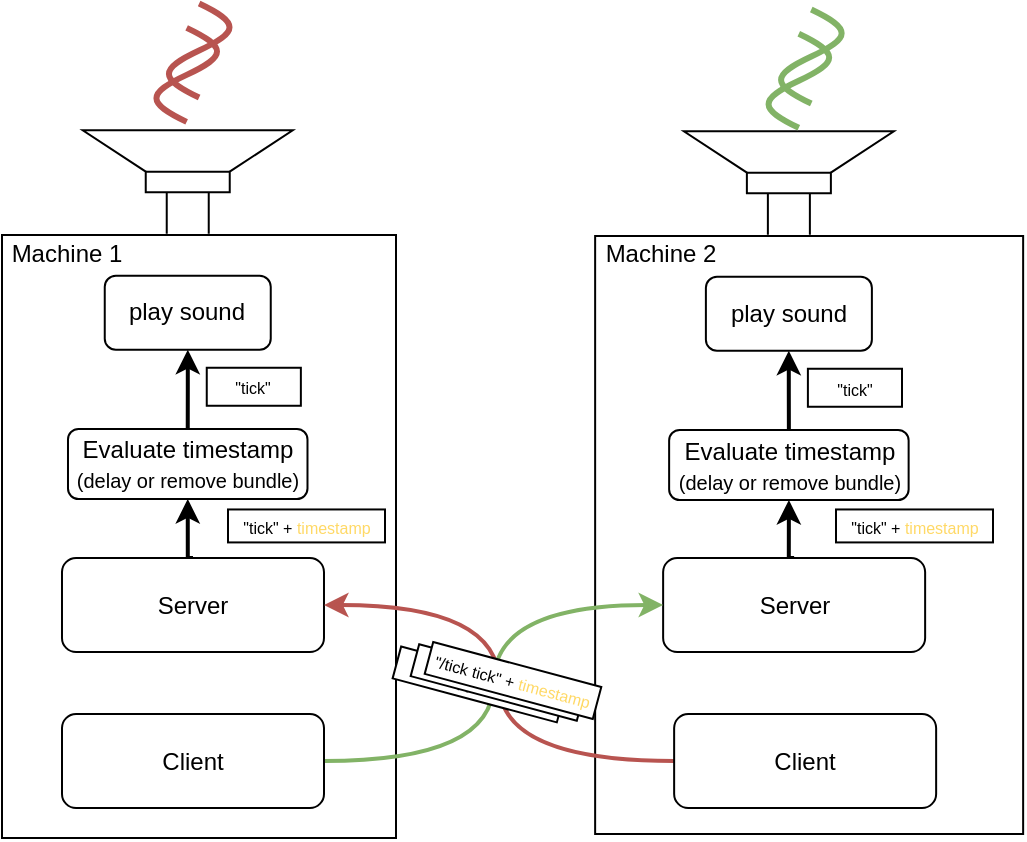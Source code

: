 <mxfile version="26.2.14">
  <diagram name="Page-1" id="QS_UrpabBJZtdD8J2AG7">
    <mxGraphModel dx="906" dy="493" grid="0" gridSize="10" guides="1" tooltips="1" connect="1" arrows="1" fold="1" page="1" pageScale="1" pageWidth="850" pageHeight="1100" math="0" shadow="0">
      <root>
        <mxCell id="0" />
        <mxCell id="1" parent="0" />
        <mxCell id="1s6SMQwYfVpw13C6PoIe-64" value="" style="rounded=0;whiteSpace=wrap;html=1;fillColor=none;rotation=0;" vertex="1" parent="1">
          <mxGeometry x="1132.57" y="417" width="214" height="299" as="geometry" />
        </mxCell>
        <mxCell id="1s6SMQwYfVpw13C6PoIe-65" value="Machine 2" style="text;html=1;strokeColor=none;fillColor=none;align=center;verticalAlign=middle;whiteSpace=wrap;rounded=0;rotation=0;" vertex="1" parent="1">
          <mxGeometry x="1132.57" y="417" width="65.43" height="18" as="geometry" />
        </mxCell>
        <mxCell id="1s6SMQwYfVpw13C6PoIe-66" value="play sound" style="rounded=1;whiteSpace=wrap;html=1;rotation=0;" vertex="1" parent="1">
          <mxGeometry x="1187.947" y="437.382" width="83" height="37" as="geometry" />
        </mxCell>
        <mxCell id="1s6SMQwYfVpw13C6PoIe-67" value="" style="pointerEvents=1;verticalLabelPosition=bottom;shadow=0;dashed=0;align=center;html=1;verticalAlign=top;shape=mxgraph.electrical.electro-mechanical.loudspeaker;rotation=-90;" vertex="1" parent="1">
          <mxGeometry x="1203.55" y="338" width="51.78" height="105" as="geometry" />
        </mxCell>
        <mxCell id="1s6SMQwYfVpw13C6PoIe-68" style="edgeStyle=orthogonalEdgeStyle;rounded=0;orthogonalLoop=1;jettySize=auto;html=1;exitX=0.5;exitY=0;exitDx=0;exitDy=0;entryX=0.5;entryY=1;entryDx=0;entryDy=0;strokeWidth=2;" edge="1" parent="1" source="1s6SMQwYfVpw13C6PoIe-69" target="1s6SMQwYfVpw13C6PoIe-71">
          <mxGeometry relative="1" as="geometry" />
        </mxCell>
        <mxCell id="1s6SMQwYfVpw13C6PoIe-69" value="Server" style="rounded=1;whiteSpace=wrap;html=1;rotation=0;" vertex="1" parent="1">
          <mxGeometry x="1166.567" y="578.002" width="131" height="47" as="geometry" />
        </mxCell>
        <mxCell id="1s6SMQwYfVpw13C6PoIe-70" style="edgeStyle=orthogonalEdgeStyle;rounded=0;orthogonalLoop=1;jettySize=auto;html=1;exitX=0.5;exitY=0;exitDx=0;exitDy=0;strokeWidth=2;" edge="1" parent="1" source="1s6SMQwYfVpw13C6PoIe-71" target="1s6SMQwYfVpw13C6PoIe-66">
          <mxGeometry relative="1" as="geometry" />
        </mxCell>
        <mxCell id="1s6SMQwYfVpw13C6PoIe-71" value="Evaluate timestamp&lt;br&gt;&lt;font style=&quot;font-size: 10px;&quot;&gt;(delay or remove bundle)&lt;/font&gt;" style="rounded=1;whiteSpace=wrap;html=1;rotation=0;" vertex="1" parent="1">
          <mxGeometry x="1169.567" y="514.002" width="119.75" height="35" as="geometry" />
        </mxCell>
        <mxCell id="1s6SMQwYfVpw13C6PoIe-72" value="&lt;font style=&quot;font-size: 8px;&quot;&gt;&quot;tick&quot;&lt;/font&gt;" style="rounded=0;whiteSpace=wrap;html=1;rotation=0;" vertex="1" parent="1">
          <mxGeometry x="1238.95" y="483.38" width="47.05" height="19" as="geometry" />
        </mxCell>
        <mxCell id="1s6SMQwYfVpw13C6PoIe-76" value="" style="rounded=0;whiteSpace=wrap;html=1;fillColor=none;rotation=0;" vertex="1" parent="1">
          <mxGeometry x="836" y="416.5" width="197" height="301.5" as="geometry" />
        </mxCell>
        <mxCell id="1s6SMQwYfVpw13C6PoIe-77" value="Machine 1" style="text;html=1;strokeColor=none;fillColor=none;align=center;verticalAlign=middle;whiteSpace=wrap;rounded=0;rotation=0;" vertex="1" parent="1">
          <mxGeometry x="836" y="417" width="65.43" height="18" as="geometry" />
        </mxCell>
        <mxCell id="1s6SMQwYfVpw13C6PoIe-78" value="play sound" style="rounded=1;whiteSpace=wrap;html=1;rotation=0;" vertex="1" parent="1">
          <mxGeometry x="887.377" y="436.882" width="83" height="37" as="geometry" />
        </mxCell>
        <mxCell id="1s6SMQwYfVpw13C6PoIe-79" value="" style="pointerEvents=1;verticalLabelPosition=bottom;shadow=0;dashed=0;align=center;html=1;verticalAlign=top;shape=mxgraph.electrical.electro-mechanical.loudspeaker;rotation=-90;" vertex="1" parent="1">
          <mxGeometry x="902.98" y="337.5" width="51.78" height="105" as="geometry" />
        </mxCell>
        <mxCell id="1s6SMQwYfVpw13C6PoIe-80" style="edgeStyle=orthogonalEdgeStyle;rounded=0;orthogonalLoop=1;jettySize=auto;html=1;exitX=0.5;exitY=0;exitDx=0;exitDy=0;entryX=0.5;entryY=1;entryDx=0;entryDy=0;strokeWidth=2;" edge="1" parent="1" source="1s6SMQwYfVpw13C6PoIe-81" target="1s6SMQwYfVpw13C6PoIe-83">
          <mxGeometry relative="1" as="geometry" />
        </mxCell>
        <mxCell id="1s6SMQwYfVpw13C6PoIe-81" value="Server" style="rounded=1;whiteSpace=wrap;html=1;rotation=0;" vertex="1" parent="1">
          <mxGeometry x="865.997" y="578.002" width="131" height="47" as="geometry" />
        </mxCell>
        <mxCell id="1s6SMQwYfVpw13C6PoIe-82" style="edgeStyle=orthogonalEdgeStyle;rounded=0;orthogonalLoop=1;jettySize=auto;html=1;exitX=0.5;exitY=0;exitDx=0;exitDy=0;strokeWidth=2;" edge="1" parent="1" source="1s6SMQwYfVpw13C6PoIe-83" target="1s6SMQwYfVpw13C6PoIe-78">
          <mxGeometry relative="1" as="geometry" />
        </mxCell>
        <mxCell id="1s6SMQwYfVpw13C6PoIe-83" value="Evaluate timestamp&lt;br&gt;&lt;font style=&quot;font-size: 10px;&quot;&gt;(delay or remove bundle)&lt;/font&gt;" style="rounded=1;whiteSpace=wrap;html=1;rotation=0;" vertex="1" parent="1">
          <mxGeometry x="868.997" y="513.502" width="119.75" height="35" as="geometry" />
        </mxCell>
        <mxCell id="1s6SMQwYfVpw13C6PoIe-84" value="&lt;font style=&quot;font-size: 8px;&quot;&gt;&quot;tick&quot;&lt;/font&gt;" style="rounded=0;whiteSpace=wrap;html=1;rotation=0;" vertex="1" parent="1">
          <mxGeometry x="938.38" y="482.88" width="47.05" height="19" as="geometry" />
        </mxCell>
        <mxCell id="1s6SMQwYfVpw13C6PoIe-89" value="&lt;font style=&quot;font-size: 8px;&quot;&gt;&quot;tick&quot; + &lt;font style=&quot;color: rgb(255, 217, 102);&quot;&gt;timestamp&lt;/font&gt;&lt;/font&gt;" style="rounded=0;whiteSpace=wrap;html=1;rotation=0;" vertex="1" parent="1">
          <mxGeometry x="949" y="553.73" width="78.5" height="16.48" as="geometry" />
        </mxCell>
        <mxCell id="1s6SMQwYfVpw13C6PoIe-90" value="&lt;font style=&quot;font-size: 8px;&quot;&gt;&quot;tick&quot; + &lt;font style=&quot;color: rgb(255, 217, 102);&quot;&gt;timestamp&lt;/font&gt;&lt;/font&gt;" style="rounded=0;whiteSpace=wrap;html=1;rotation=0;" vertex="1" parent="1">
          <mxGeometry x="1253" y="553.73" width="78.5" height="16.48" as="geometry" />
        </mxCell>
        <mxCell id="1s6SMQwYfVpw13C6PoIe-94" style="edgeStyle=orthogonalEdgeStyle;rounded=0;orthogonalLoop=1;jettySize=auto;html=1;entryX=0;entryY=0.5;entryDx=0;entryDy=0;curved=1;fillColor=#d5e8d4;strokeColor=#82b366;strokeWidth=2;" edge="1" parent="1" source="1s6SMQwYfVpw13C6PoIe-91" target="1s6SMQwYfVpw13C6PoIe-69">
          <mxGeometry relative="1" as="geometry" />
        </mxCell>
        <mxCell id="1s6SMQwYfVpw13C6PoIe-91" value="Client&lt;br style=&quot;border-color: var(--border-color);&quot;&gt;" style="rounded=1;whiteSpace=wrap;html=1;" vertex="1" parent="1">
          <mxGeometry x="866" y="656" width="131" height="47" as="geometry" />
        </mxCell>
        <mxCell id="1s6SMQwYfVpw13C6PoIe-96" style="edgeStyle=orthogonalEdgeStyle;rounded=0;orthogonalLoop=1;jettySize=auto;html=1;entryX=1;entryY=0.5;entryDx=0;entryDy=0;curved=1;fillColor=#f8cecc;strokeColor=#b85450;strokeWidth=2;" edge="1" parent="1" source="1s6SMQwYfVpw13C6PoIe-92" target="1s6SMQwYfVpw13C6PoIe-81">
          <mxGeometry relative="1" as="geometry" />
        </mxCell>
        <mxCell id="1s6SMQwYfVpw13C6PoIe-92" value="Client&lt;br style=&quot;border-color: var(--border-color);&quot;&gt;" style="rounded=1;whiteSpace=wrap;html=1;" vertex="1" parent="1">
          <mxGeometry x="1172.07" y="656" width="131" height="47" as="geometry" />
        </mxCell>
        <mxCell id="1s6SMQwYfVpw13C6PoIe-46" value="" style="group;rotation=30;" vertex="1" connectable="0" parent="1">
          <mxGeometry x="1021.001" y="613.002" width="112.299" height="54.918" as="geometry" />
        </mxCell>
        <mxCell id="1s6SMQwYfVpw13C6PoIe-43" value="&lt;font style=&quot;font-size: 8px;&quot;&gt;&quot;/py tick&quot;&lt;/font&gt;" style="rounded=0;whiteSpace=wrap;html=1;rotation=15;" vertex="1" parent="1s6SMQwYfVpw13C6PoIe-46">
          <mxGeometry x="11" y="20" width="85" height="16.48" as="geometry" />
        </mxCell>
        <mxCell id="1s6SMQwYfVpw13C6PoIe-44" value="&lt;font style=&quot;font-size: 8px;&quot;&gt;&quot;/py tick&quot;&lt;/font&gt;" style="rounded=0;whiteSpace=wrap;html=1;rotation=15;" vertex="1" parent="1s6SMQwYfVpw13C6PoIe-46">
          <mxGeometry x="20" y="19" width="86" height="16.48" as="geometry" />
        </mxCell>
        <mxCell id="1s6SMQwYfVpw13C6PoIe-45" value="&lt;font style=&quot;font-size: 8px;&quot;&gt;&quot;/tick tick&quot; + &lt;font style=&quot;color: rgb(255, 217, 102);&quot;&gt;timestamp&lt;/font&gt;&lt;/font&gt;" style="rounded=0;whiteSpace=wrap;html=1;rotation=15;" vertex="1" parent="1s6SMQwYfVpw13C6PoIe-46">
          <mxGeometry x="27" y="18" width="87" height="16.48" as="geometry" />
        </mxCell>
        <mxCell id="1s6SMQwYfVpw13C6PoIe-97" value="" style="group" vertex="1" connectable="0" parent="1">
          <mxGeometry x="1214.2" y="303.75" width="46.75" height="59.15" as="geometry" />
        </mxCell>
        <mxCell id="1s6SMQwYfVpw13C6PoIe-98" value="" style="pointerEvents=1;verticalLabelPosition=bottom;shadow=0;dashed=0;align=center;html=1;verticalAlign=top;shape=mxgraph.electrical.waveforms.sine_wave;strokeWidth=3;rotation=-90;fillColor=#d5e8d4;strokeColor=#82b366;" vertex="1" parent="1s6SMQwYfVpw13C6PoIe-97">
          <mxGeometry x="-3.25" y="15.4" width="47" height="40.5" as="geometry" />
        </mxCell>
        <mxCell id="1s6SMQwYfVpw13C6PoIe-99" value="" style="pointerEvents=1;verticalLabelPosition=bottom;shadow=0;dashed=0;align=center;html=1;verticalAlign=top;shape=mxgraph.electrical.waveforms.sine_wave;strokeWidth=3;rotation=-90;fillColor=#d5e8d4;strokeColor=#82b366;" vertex="1" parent="1s6SMQwYfVpw13C6PoIe-97">
          <mxGeometry x="3" y="3.25" width="47" height="40.5" as="geometry" />
        </mxCell>
        <mxCell id="1s6SMQwYfVpw13C6PoIe-100" value="" style="group" vertex="1" connectable="0" parent="1">
          <mxGeometry x="908.13" y="300.77" width="46.75" height="59.15" as="geometry" />
        </mxCell>
        <mxCell id="1s6SMQwYfVpw13C6PoIe-101" value="" style="pointerEvents=1;verticalLabelPosition=bottom;shadow=0;dashed=0;align=center;html=1;verticalAlign=top;shape=mxgraph.electrical.waveforms.sine_wave;strokeWidth=3;rotation=-90;fillColor=#f8cecc;strokeColor=#b85450;" vertex="1" parent="1s6SMQwYfVpw13C6PoIe-100">
          <mxGeometry x="-3.25" y="15.4" width="47" height="40.5" as="geometry" />
        </mxCell>
        <mxCell id="1s6SMQwYfVpw13C6PoIe-102" value="" style="pointerEvents=1;verticalLabelPosition=bottom;shadow=0;dashed=0;align=center;html=1;verticalAlign=top;shape=mxgraph.electrical.waveforms.sine_wave;strokeWidth=3;rotation=-90;fillColor=#f8cecc;strokeColor=#b85450;" vertex="1" parent="1s6SMQwYfVpw13C6PoIe-100">
          <mxGeometry x="3" y="3.25" width="47" height="40.5" as="geometry" />
        </mxCell>
      </root>
    </mxGraphModel>
  </diagram>
</mxfile>
